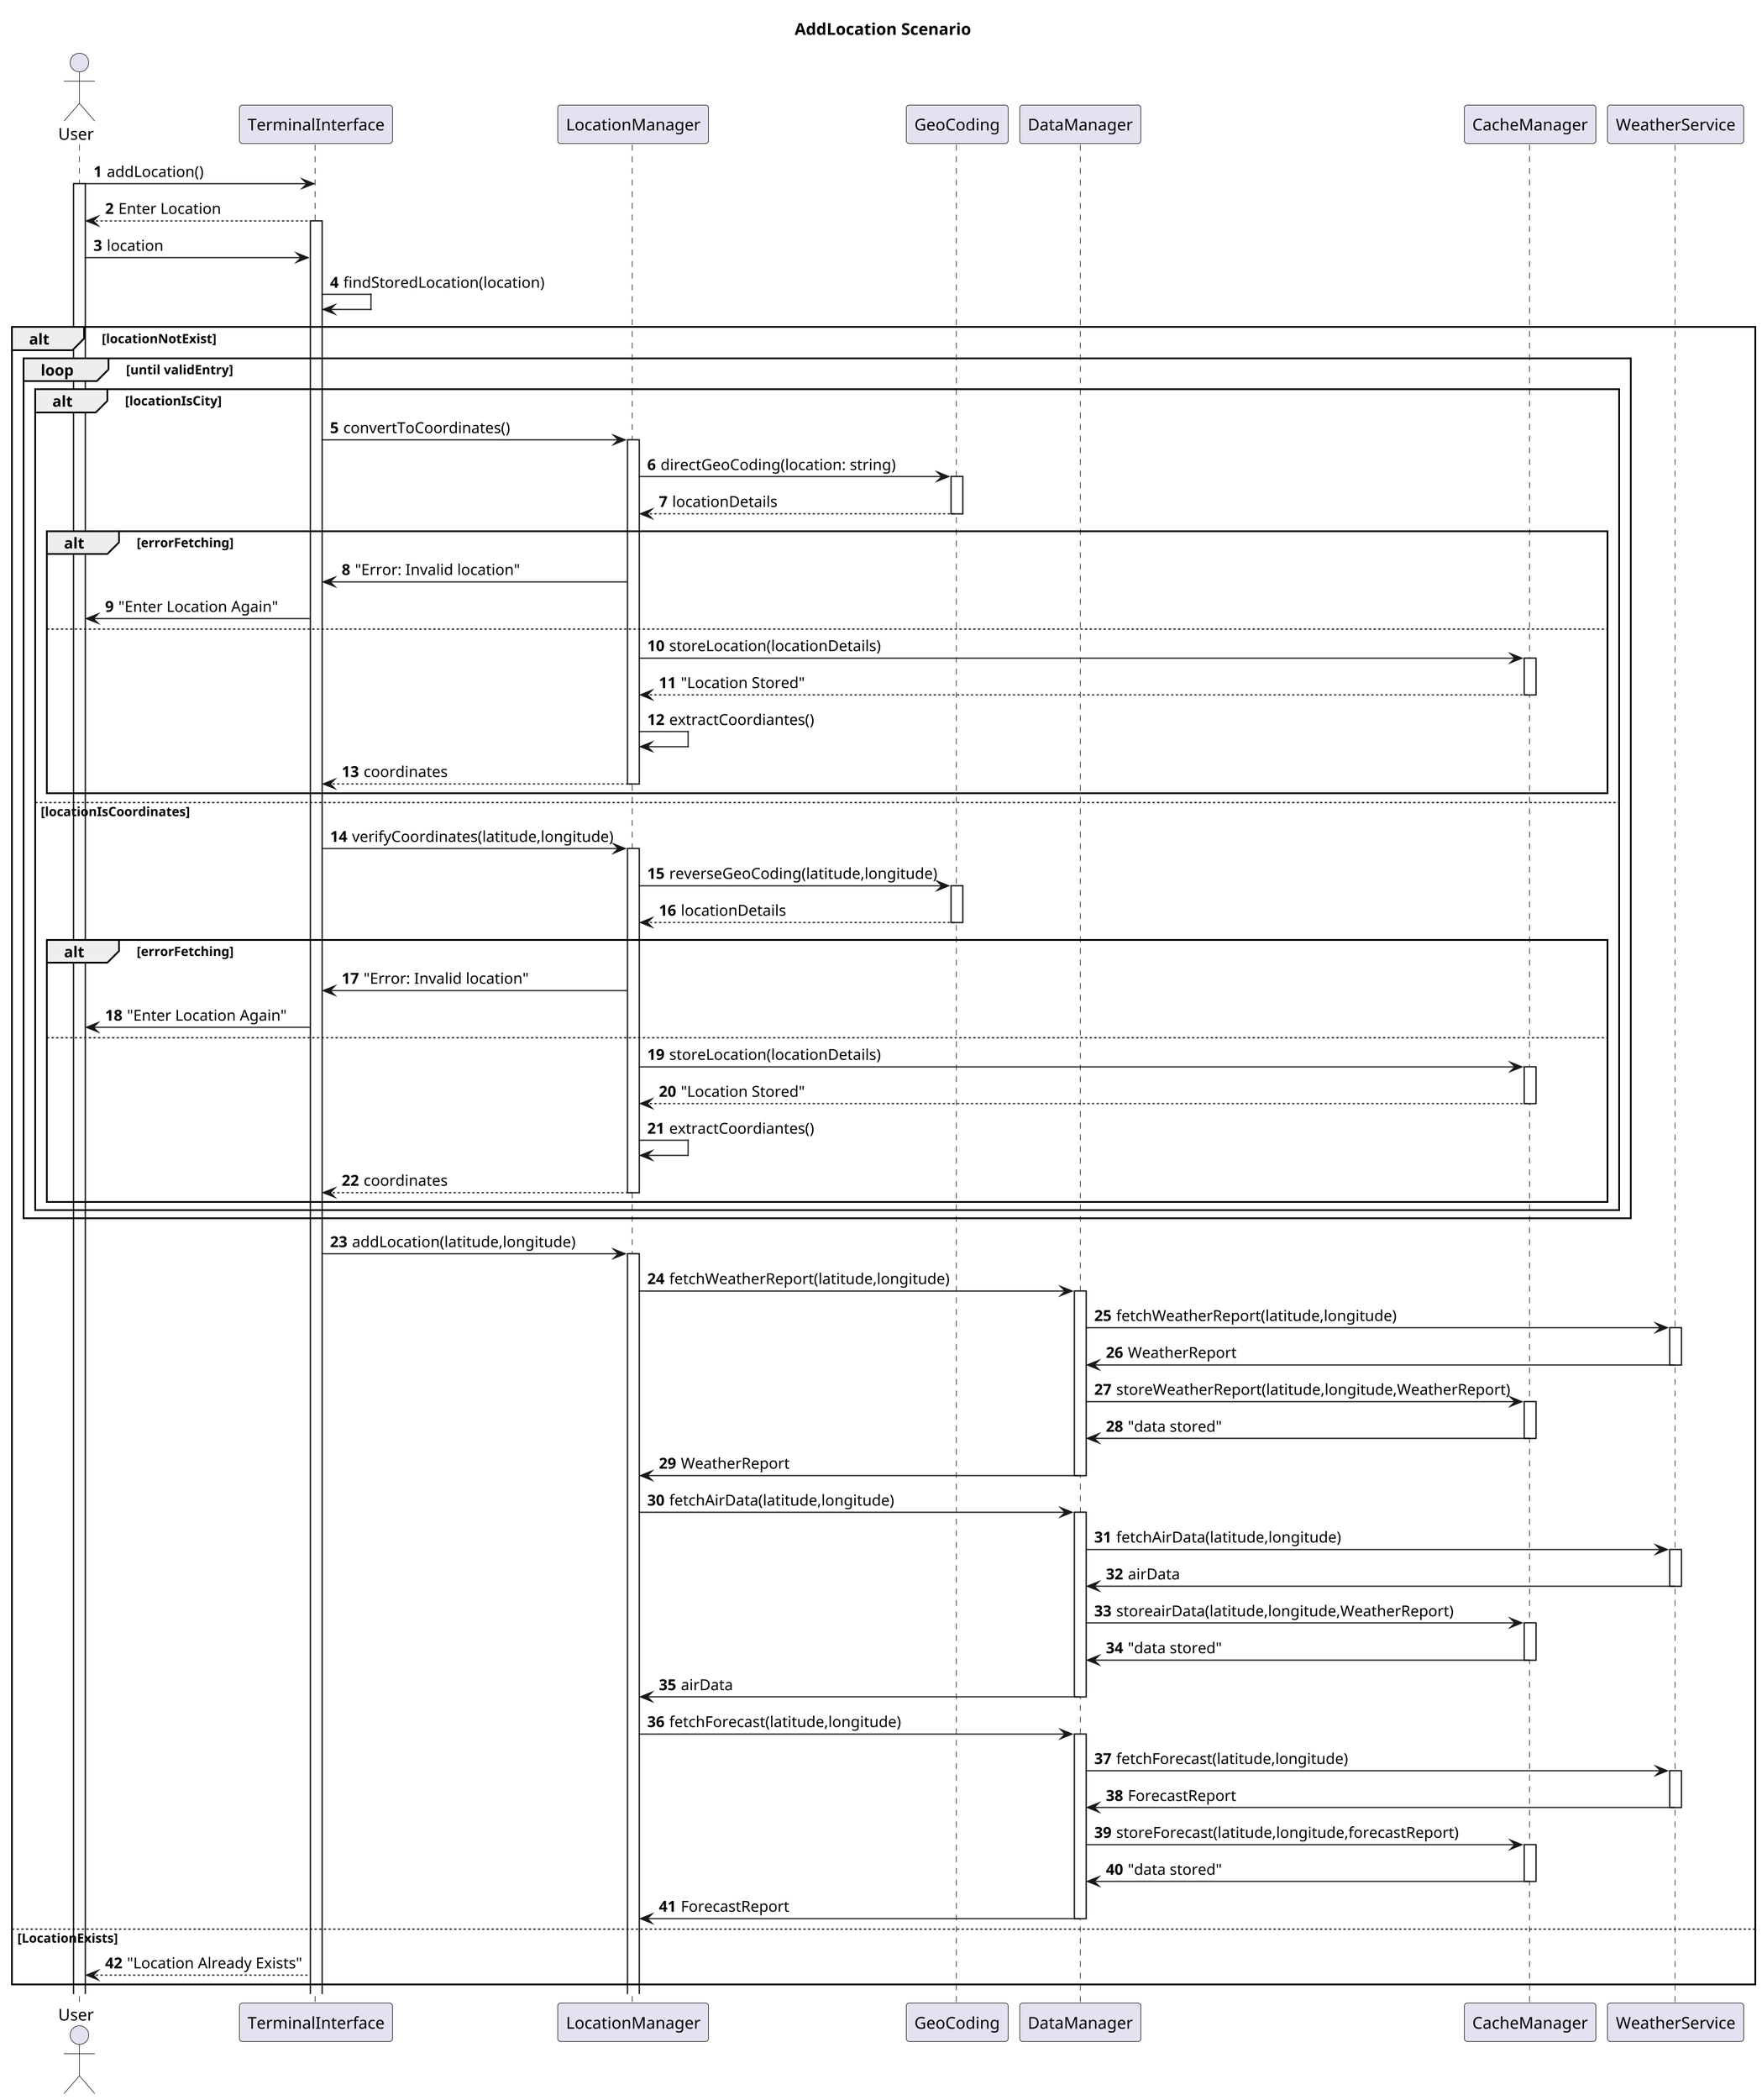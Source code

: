 @startuml
title AddLocation Scenario
autonumber
actor User
participant TerminalInterface
participant LocationManager
participant GeoCoding
participant DataManager
participant CacheManager
participant WeatherService

scale 2
User -> TerminalInterface: addLocation()
activate User
TerminalInterface --> User: Enter Location
activate TerminalInterface
User -> TerminalInterface: location

TerminalInterface -> TerminalInterface: findStoredLocation(location)

alt locationNotExist

loop until validEntry

    alt locationIsCity
        TerminalInterface -> LocationManager: convertToCoordinates()
        activate LocationManager
        LocationManager -> GeoCoding: directGeoCoding(location: string)
        activate GeoCoding
        GeoCoding --> LocationManager: locationDetails
        deactivate GeoCoding
       
        alt errorFetching
             LocationManager -> TerminalInterface: "Error: Invalid location"
             TerminalInterface -> User: "Enter Location Again"
             
        else

        LocationManager -> CacheManager: storeLocation(locationDetails)
        activate CacheManager
        CacheManager --> LocationManager: "Location Stored"
        deactivate CacheManager     

        LocationManager -> LocationManager: extractCoordiantes()
        LocationManager --> TerminalInterface: coordinates
        deactivate LocationManager
        
        end

    else locationIsCoordinates
        TerminalInterface -> LocationManager: verifyCoordinates(latitude,longitude)
        activate LocationManager
        LocationManager -> GeoCoding: reverseGeoCoding(latitude,longitude)
        activate GeoCoding
        GeoCoding --> LocationManager: locationDetails
        deactivate GeoCoding
        
        alt errorFetching
             LocationManager -> TerminalInterface: "Error: Invalid location"
             TerminalInterface -> User: "Enter Location Again"
             
        else        

        LocationManager -> CacheManager: storeLocation(locationDetails)
        activate CacheManager
        CacheManager --> LocationManager: "Location Stored"
        deactivate CacheManager

        LocationManager -> LocationManager: extractCoordiantes()
        deactivate GeoCoding
        LocationManager --> TerminalInterface: coordinates
        deactivate LocationManager

        end    
            
    end

end



TerminalInterface -> LocationManager: addLocation(latitude,longitude)
activate LocationManager
LocationManager -> DataManager: fetchWeatherReport(latitude,longitude)
activate DataManager
DataManager -> WeatherService: fetchWeatherReport(latitude,longitude)
activate WeatherService
WeatherService -> DataManager: WeatherReport
deactivate WeatherService
DataManager -> CacheManager: storeWeatherReport(latitude,longitude,WeatherReport)
activate CacheManager
CacheManager -> DataManager: "data stored"
deactivate CacheManager
DataManager -> LocationManager: WeatherReport
deactivate DataManager

deactivate CacheManager
LocationManager -> DataManager: fetchAirData(latitude,longitude)
activate DataManager
DataManager -> WeatherService: fetchAirData(latitude,longitude)
activate WeatherService
WeatherService -> DataManager: airData
deactivate WeatherService
DataManager -> CacheManager: storeairData(latitude,longitude,WeatherReport)
activate CacheManager
CacheManager -> DataManager: "data stored"
deactivate CacheManager
DataManager -> LocationManager: airData
deactivate DataManager

deactivate CacheManager
LocationManager -> DataManager: fetchForecast(latitude,longitude)
activate DataManager
DataManager -> WeatherService: fetchForecast(latitude,longitude)
activate WeatherService
WeatherService -> DataManager: ForecastReport
deactivate WeatherService
DataManager -> CacheManager: storeForecast(latitude,longitude,forecastReport)
activate CacheManager
CacheManager -> DataManager: "data stored"
deactivate CacheManager
DataManager -> LocationManager: ForecastReport
deactivate DataManager



else LocationExists
TerminalInterface --> User: "Location Already Exists"

end